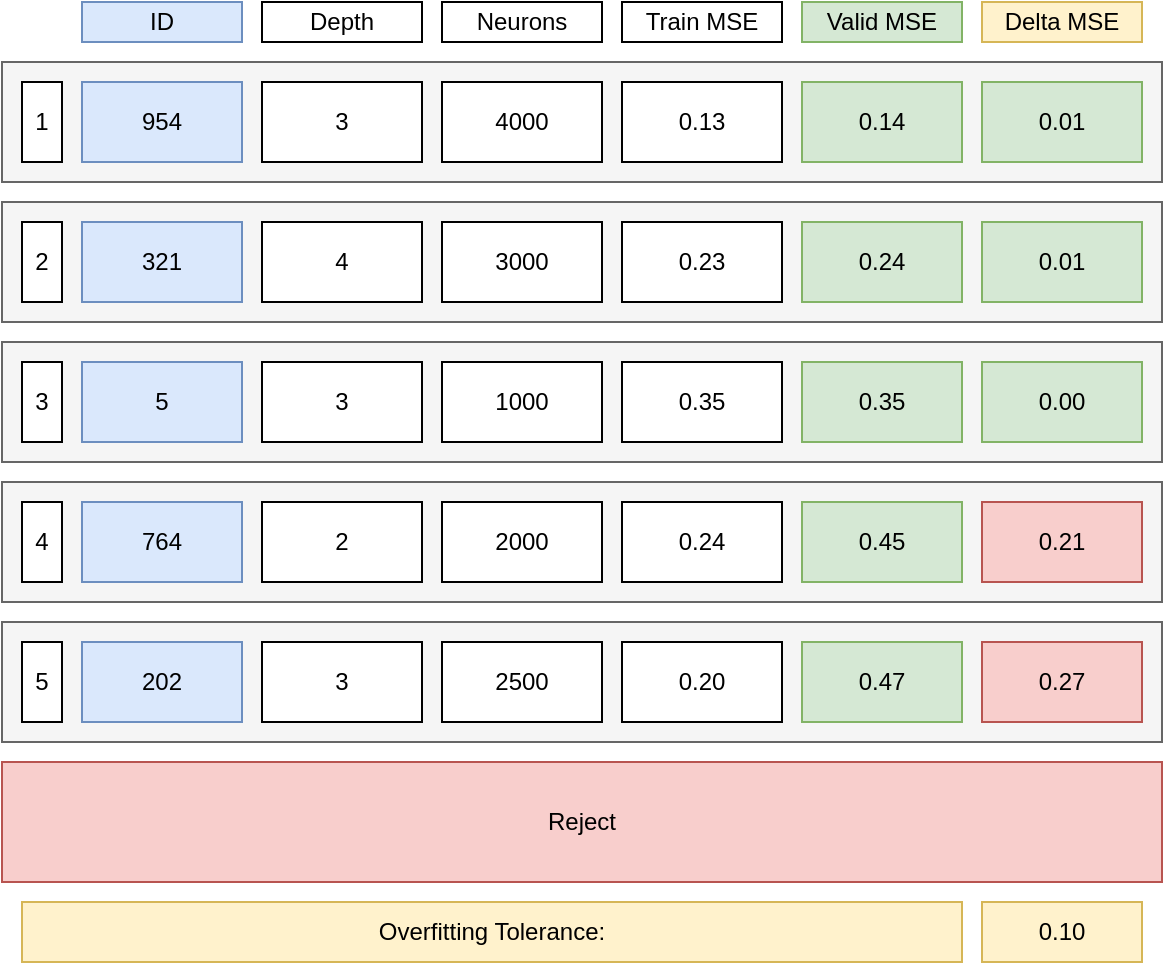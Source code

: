 <mxfile version="26.0.4">
  <diagram name="Page-1" id="hdjBkpMtSvexD-od7WtL">
    <mxGraphModel dx="1368" dy="838" grid="1" gridSize="10" guides="1" tooltips="1" connect="1" arrows="1" fold="1" page="1" pageScale="1" pageWidth="850" pageHeight="1100" math="0" shadow="0">
      <root>
        <mxCell id="0" />
        <mxCell id="1" parent="0" />
        <mxCell id="d9Y5tQL2Cy0w6WRod0SP-65" value="" style="rounded=0;whiteSpace=wrap;html=1;fillColor=#f5f5f5;fontColor=#333333;strokeColor=#666666;" parent="1" vertex="1">
          <mxGeometry x="80" y="360" width="580" height="60" as="geometry" />
        </mxCell>
        <mxCell id="d9Y5tQL2Cy0w6WRod0SP-64" value="" style="rounded=0;whiteSpace=wrap;html=1;fillColor=#f5f5f5;fontColor=#333333;strokeColor=#666666;" parent="1" vertex="1">
          <mxGeometry x="80" y="290" width="580" height="60" as="geometry" />
        </mxCell>
        <mxCell id="d9Y5tQL2Cy0w6WRod0SP-63" value="" style="rounded=0;whiteSpace=wrap;html=1;fillColor=#f5f5f5;fontColor=#333333;strokeColor=#666666;" parent="1" vertex="1">
          <mxGeometry x="80" y="220" width="580" height="60" as="geometry" />
        </mxCell>
        <mxCell id="d9Y5tQL2Cy0w6WRod0SP-62" value="" style="rounded=0;whiteSpace=wrap;html=1;fillColor=#f5f5f5;fontColor=#333333;strokeColor=#666666;" parent="1" vertex="1">
          <mxGeometry x="80" y="150" width="580" height="60" as="geometry" />
        </mxCell>
        <mxCell id="d9Y5tQL2Cy0w6WRod0SP-61" value="" style="rounded=0;whiteSpace=wrap;html=1;fillColor=#f5f5f5;strokeColor=#666666;fontColor=#333333;" parent="1" vertex="1">
          <mxGeometry x="80" y="80" width="580" height="60" as="geometry" />
        </mxCell>
        <mxCell id="d9Y5tQL2Cy0w6WRod0SP-2" value="954" style="rounded=0;whiteSpace=wrap;html=1;fillColor=#dae8fc;strokeColor=#6c8ebf;" parent="1" vertex="1">
          <mxGeometry x="120" y="90" width="80" height="40" as="geometry" />
        </mxCell>
        <mxCell id="d9Y5tQL2Cy0w6WRod0SP-7" value="ID" style="rounded=0;whiteSpace=wrap;html=1;fillColor=#dae8fc;strokeColor=#6c8ebf;" parent="1" vertex="1">
          <mxGeometry x="120" y="50" width="80" height="20" as="geometry" />
        </mxCell>
        <mxCell id="d9Y5tQL2Cy0w6WRod0SP-8" value="Train MSE" style="rounded=0;whiteSpace=wrap;html=1;" parent="1" vertex="1">
          <mxGeometry x="390" y="50" width="80" height="20" as="geometry" />
        </mxCell>
        <mxCell id="d9Y5tQL2Cy0w6WRod0SP-9" value="Valid MSE" style="rounded=0;whiteSpace=wrap;html=1;fillColor=#d5e8d4;strokeColor=#82b366;" parent="1" vertex="1">
          <mxGeometry x="480" y="50" width="80" height="20" as="geometry" />
        </mxCell>
        <mxCell id="d9Y5tQL2Cy0w6WRod0SP-10" value="Depth" style="rounded=0;whiteSpace=wrap;html=1;" parent="1" vertex="1">
          <mxGeometry x="210" y="50" width="80" height="20" as="geometry" />
        </mxCell>
        <mxCell id="d9Y5tQL2Cy0w6WRod0SP-11" value="Delta MSE" style="rounded=0;whiteSpace=wrap;html=1;fillColor=#fff2cc;strokeColor=#d6b656;" parent="1" vertex="1">
          <mxGeometry x="570" y="50" width="80" height="20" as="geometry" />
        </mxCell>
        <mxCell id="d9Y5tQL2Cy0w6WRod0SP-12" value="3" style="rounded=0;whiteSpace=wrap;html=1;" parent="1" vertex="1">
          <mxGeometry x="210" y="90" width="80" height="40" as="geometry" />
        </mxCell>
        <mxCell id="d9Y5tQL2Cy0w6WRod0SP-13" value="0.13" style="rounded=0;whiteSpace=wrap;html=1;" parent="1" vertex="1">
          <mxGeometry x="390" y="90" width="80" height="40" as="geometry" />
        </mxCell>
        <mxCell id="d9Y5tQL2Cy0w6WRod0SP-14" value="0.14" style="rounded=0;whiteSpace=wrap;html=1;fillColor=#d5e8d4;strokeColor=#82b366;" parent="1" vertex="1">
          <mxGeometry x="480" y="90" width="80" height="40" as="geometry" />
        </mxCell>
        <mxCell id="d9Y5tQL2Cy0w6WRod0SP-15" value="0.01" style="rounded=0;whiteSpace=wrap;html=1;fillColor=#d5e8d4;strokeColor=#82b366;" parent="1" vertex="1">
          <mxGeometry x="570" y="90" width="80" height="40" as="geometry" />
        </mxCell>
        <mxCell id="d9Y5tQL2Cy0w6WRod0SP-31" value="0.01" style="rounded=0;whiteSpace=wrap;html=1;fillColor=#d5e8d4;strokeColor=#82b366;" parent="1" vertex="1">
          <mxGeometry x="570" y="160" width="80" height="40" as="geometry" />
        </mxCell>
        <mxCell id="d9Y5tQL2Cy0w6WRod0SP-32" value="0.24" style="rounded=0;whiteSpace=wrap;html=1;fillColor=#d5e8d4;strokeColor=#82b366;" parent="1" vertex="1">
          <mxGeometry x="480" y="160" width="80" height="40" as="geometry" />
        </mxCell>
        <mxCell id="d9Y5tQL2Cy0w6WRod0SP-33" value="0.23" style="rounded=0;whiteSpace=wrap;html=1;" parent="1" vertex="1">
          <mxGeometry x="390" y="160" width="80" height="40" as="geometry" />
        </mxCell>
        <mxCell id="d9Y5tQL2Cy0w6WRod0SP-34" value="4" style="rounded=0;whiteSpace=wrap;html=1;" parent="1" vertex="1">
          <mxGeometry x="210" y="160" width="80" height="40" as="geometry" />
        </mxCell>
        <mxCell id="d9Y5tQL2Cy0w6WRod0SP-35" value="321" style="rounded=0;whiteSpace=wrap;html=1;fillColor=#dae8fc;strokeColor=#6c8ebf;" parent="1" vertex="1">
          <mxGeometry x="120" y="160" width="80" height="40" as="geometry" />
        </mxCell>
        <mxCell id="d9Y5tQL2Cy0w6WRod0SP-36" value="0.00" style="rounded=0;whiteSpace=wrap;html=1;fillColor=#d5e8d4;strokeColor=#82b366;" parent="1" vertex="1">
          <mxGeometry x="570" y="230" width="80" height="40" as="geometry" />
        </mxCell>
        <mxCell id="d9Y5tQL2Cy0w6WRod0SP-37" value="0.35" style="rounded=0;whiteSpace=wrap;html=1;fillColor=#d5e8d4;strokeColor=#82b366;" parent="1" vertex="1">
          <mxGeometry x="480" y="230" width="80" height="40" as="geometry" />
        </mxCell>
        <mxCell id="d9Y5tQL2Cy0w6WRod0SP-38" value="0.35" style="rounded=0;whiteSpace=wrap;html=1;" parent="1" vertex="1">
          <mxGeometry x="390" y="230" width="80" height="40" as="geometry" />
        </mxCell>
        <mxCell id="d9Y5tQL2Cy0w6WRod0SP-39" value="3" style="rounded=0;whiteSpace=wrap;html=1;" parent="1" vertex="1">
          <mxGeometry x="210" y="230" width="80" height="40" as="geometry" />
        </mxCell>
        <mxCell id="d9Y5tQL2Cy0w6WRod0SP-40" value="5" style="rounded=0;whiteSpace=wrap;html=1;fillColor=#dae8fc;strokeColor=#6c8ebf;" parent="1" vertex="1">
          <mxGeometry x="120" y="230" width="80" height="40" as="geometry" />
        </mxCell>
        <mxCell id="d9Y5tQL2Cy0w6WRod0SP-41" value="0.21" style="rounded=0;whiteSpace=wrap;html=1;fillColor=#f8cecc;strokeColor=#b85450;" parent="1" vertex="1">
          <mxGeometry x="570" y="300" width="80" height="40" as="geometry" />
        </mxCell>
        <mxCell id="d9Y5tQL2Cy0w6WRod0SP-42" value="0.45" style="rounded=0;whiteSpace=wrap;html=1;fillColor=#d5e8d4;strokeColor=#82b366;" parent="1" vertex="1">
          <mxGeometry x="480" y="300" width="80" height="40" as="geometry" />
        </mxCell>
        <mxCell id="d9Y5tQL2Cy0w6WRod0SP-43" value="0.24" style="rounded=0;whiteSpace=wrap;html=1;" parent="1" vertex="1">
          <mxGeometry x="390" y="300" width="80" height="40" as="geometry" />
        </mxCell>
        <mxCell id="d9Y5tQL2Cy0w6WRod0SP-44" value="2" style="rounded=0;whiteSpace=wrap;html=1;" parent="1" vertex="1">
          <mxGeometry x="210" y="300" width="80" height="40" as="geometry" />
        </mxCell>
        <mxCell id="d9Y5tQL2Cy0w6WRod0SP-45" value="764" style="rounded=0;whiteSpace=wrap;html=1;fillColor=#dae8fc;strokeColor=#6c8ebf;" parent="1" vertex="1">
          <mxGeometry x="120" y="300" width="80" height="40" as="geometry" />
        </mxCell>
        <mxCell id="d9Y5tQL2Cy0w6WRod0SP-46" value="0.27" style="rounded=0;whiteSpace=wrap;html=1;fillColor=#f8cecc;strokeColor=#b85450;" parent="1" vertex="1">
          <mxGeometry x="570" y="370" width="80" height="40" as="geometry" />
        </mxCell>
        <mxCell id="d9Y5tQL2Cy0w6WRod0SP-47" value="0.47" style="rounded=0;whiteSpace=wrap;html=1;fillColor=#d5e8d4;strokeColor=#82b366;" parent="1" vertex="1">
          <mxGeometry x="480" y="370" width="80" height="40" as="geometry" />
        </mxCell>
        <mxCell id="d9Y5tQL2Cy0w6WRod0SP-48" value="0.20" style="rounded=0;whiteSpace=wrap;html=1;" parent="1" vertex="1">
          <mxGeometry x="390" y="370" width="80" height="40" as="geometry" />
        </mxCell>
        <mxCell id="d9Y5tQL2Cy0w6WRod0SP-49" value="3" style="rounded=0;whiteSpace=wrap;html=1;" parent="1" vertex="1">
          <mxGeometry x="210" y="370" width="80" height="40" as="geometry" />
        </mxCell>
        <mxCell id="d9Y5tQL2Cy0w6WRod0SP-50" value="202" style="rounded=0;whiteSpace=wrap;html=1;fillColor=#dae8fc;strokeColor=#6c8ebf;" parent="1" vertex="1">
          <mxGeometry x="120" y="370" width="80" height="40" as="geometry" />
        </mxCell>
        <mxCell id="d9Y5tQL2Cy0w6WRod0SP-56" value="1" style="rounded=0;whiteSpace=wrap;html=1;" parent="1" vertex="1">
          <mxGeometry x="90" y="90" width="20" height="40" as="geometry" />
        </mxCell>
        <mxCell id="d9Y5tQL2Cy0w6WRod0SP-57" value="2" style="rounded=0;whiteSpace=wrap;html=1;" parent="1" vertex="1">
          <mxGeometry x="90" y="160" width="20" height="40" as="geometry" />
        </mxCell>
        <mxCell id="d9Y5tQL2Cy0w6WRod0SP-58" value="3" style="rounded=0;whiteSpace=wrap;html=1;" parent="1" vertex="1">
          <mxGeometry x="90" y="230" width="20" height="40" as="geometry" />
        </mxCell>
        <mxCell id="d9Y5tQL2Cy0w6WRod0SP-59" value="4" style="rounded=0;whiteSpace=wrap;html=1;" parent="1" vertex="1">
          <mxGeometry x="90" y="300" width="20" height="40" as="geometry" />
        </mxCell>
        <mxCell id="d9Y5tQL2Cy0w6WRod0SP-60" value="5" style="rounded=0;whiteSpace=wrap;html=1;" parent="1" vertex="1">
          <mxGeometry x="90" y="370" width="20" height="40" as="geometry" />
        </mxCell>
        <mxCell id="d9Y5tQL2Cy0w6WRod0SP-66" value="Overfitting Tolerance:" style="rounded=0;whiteSpace=wrap;html=1;fillColor=#fff2cc;strokeColor=#d6b656;" parent="1" vertex="1">
          <mxGeometry x="90" y="500" width="470" height="30" as="geometry" />
        </mxCell>
        <mxCell id="d9Y5tQL2Cy0w6WRod0SP-67" value="0.10" style="rounded=0;whiteSpace=wrap;html=1;fillColor=#fff2cc;strokeColor=#d6b656;" parent="1" vertex="1">
          <mxGeometry x="570" y="500" width="80" height="30" as="geometry" />
        </mxCell>
        <mxCell id="mwxT8ZOUM0x_PuBbcxMa-1" value="Neurons" style="rounded=0;whiteSpace=wrap;html=1;" parent="1" vertex="1">
          <mxGeometry x="300" y="50" width="80" height="20" as="geometry" />
        </mxCell>
        <mxCell id="mwxT8ZOUM0x_PuBbcxMa-2" value="4000" style="rounded=0;whiteSpace=wrap;html=1;" parent="1" vertex="1">
          <mxGeometry x="300" y="90" width="80" height="40" as="geometry" />
        </mxCell>
        <mxCell id="mwxT8ZOUM0x_PuBbcxMa-3" value="3000" style="rounded=0;whiteSpace=wrap;html=1;" parent="1" vertex="1">
          <mxGeometry x="300" y="160" width="80" height="40" as="geometry" />
        </mxCell>
        <mxCell id="mwxT8ZOUM0x_PuBbcxMa-4" value="1000" style="rounded=0;whiteSpace=wrap;html=1;" parent="1" vertex="1">
          <mxGeometry x="300" y="230" width="80" height="40" as="geometry" />
        </mxCell>
        <mxCell id="mwxT8ZOUM0x_PuBbcxMa-5" value="2000" style="rounded=0;whiteSpace=wrap;html=1;" parent="1" vertex="1">
          <mxGeometry x="300" y="300" width="80" height="40" as="geometry" />
        </mxCell>
        <mxCell id="mwxT8ZOUM0x_PuBbcxMa-6" value="2500" style="rounded=0;whiteSpace=wrap;html=1;" parent="1" vertex="1">
          <mxGeometry x="300" y="370" width="80" height="40" as="geometry" />
        </mxCell>
        <mxCell id="xNog0mgawUj8Z71WHIEk-1" value="Reject" style="rounded=0;whiteSpace=wrap;html=1;fillColor=#f8cecc;strokeColor=#b85450;" vertex="1" parent="1">
          <mxGeometry x="80" y="430" width="580" height="60" as="geometry" />
        </mxCell>
      </root>
    </mxGraphModel>
  </diagram>
</mxfile>
